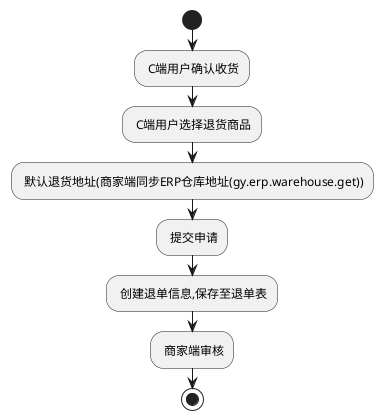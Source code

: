 @startuml
start
: C端用户确认收货;
: C端用户选择退货商品;
: 默认退货地址(商家端同步ERP仓库地址(gy.erp.warehouse.get));
: 提交申请;
: 创建退单信息,保存至退单表;
: 商家端审核;
stop;
@enduml